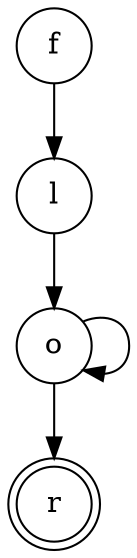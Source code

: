 digraph {   
    node [shape = doublecircle, color = black] r ;
    node [shape = circle];
    node [color= black];
    f -> l -> o -> o -> r;	
}